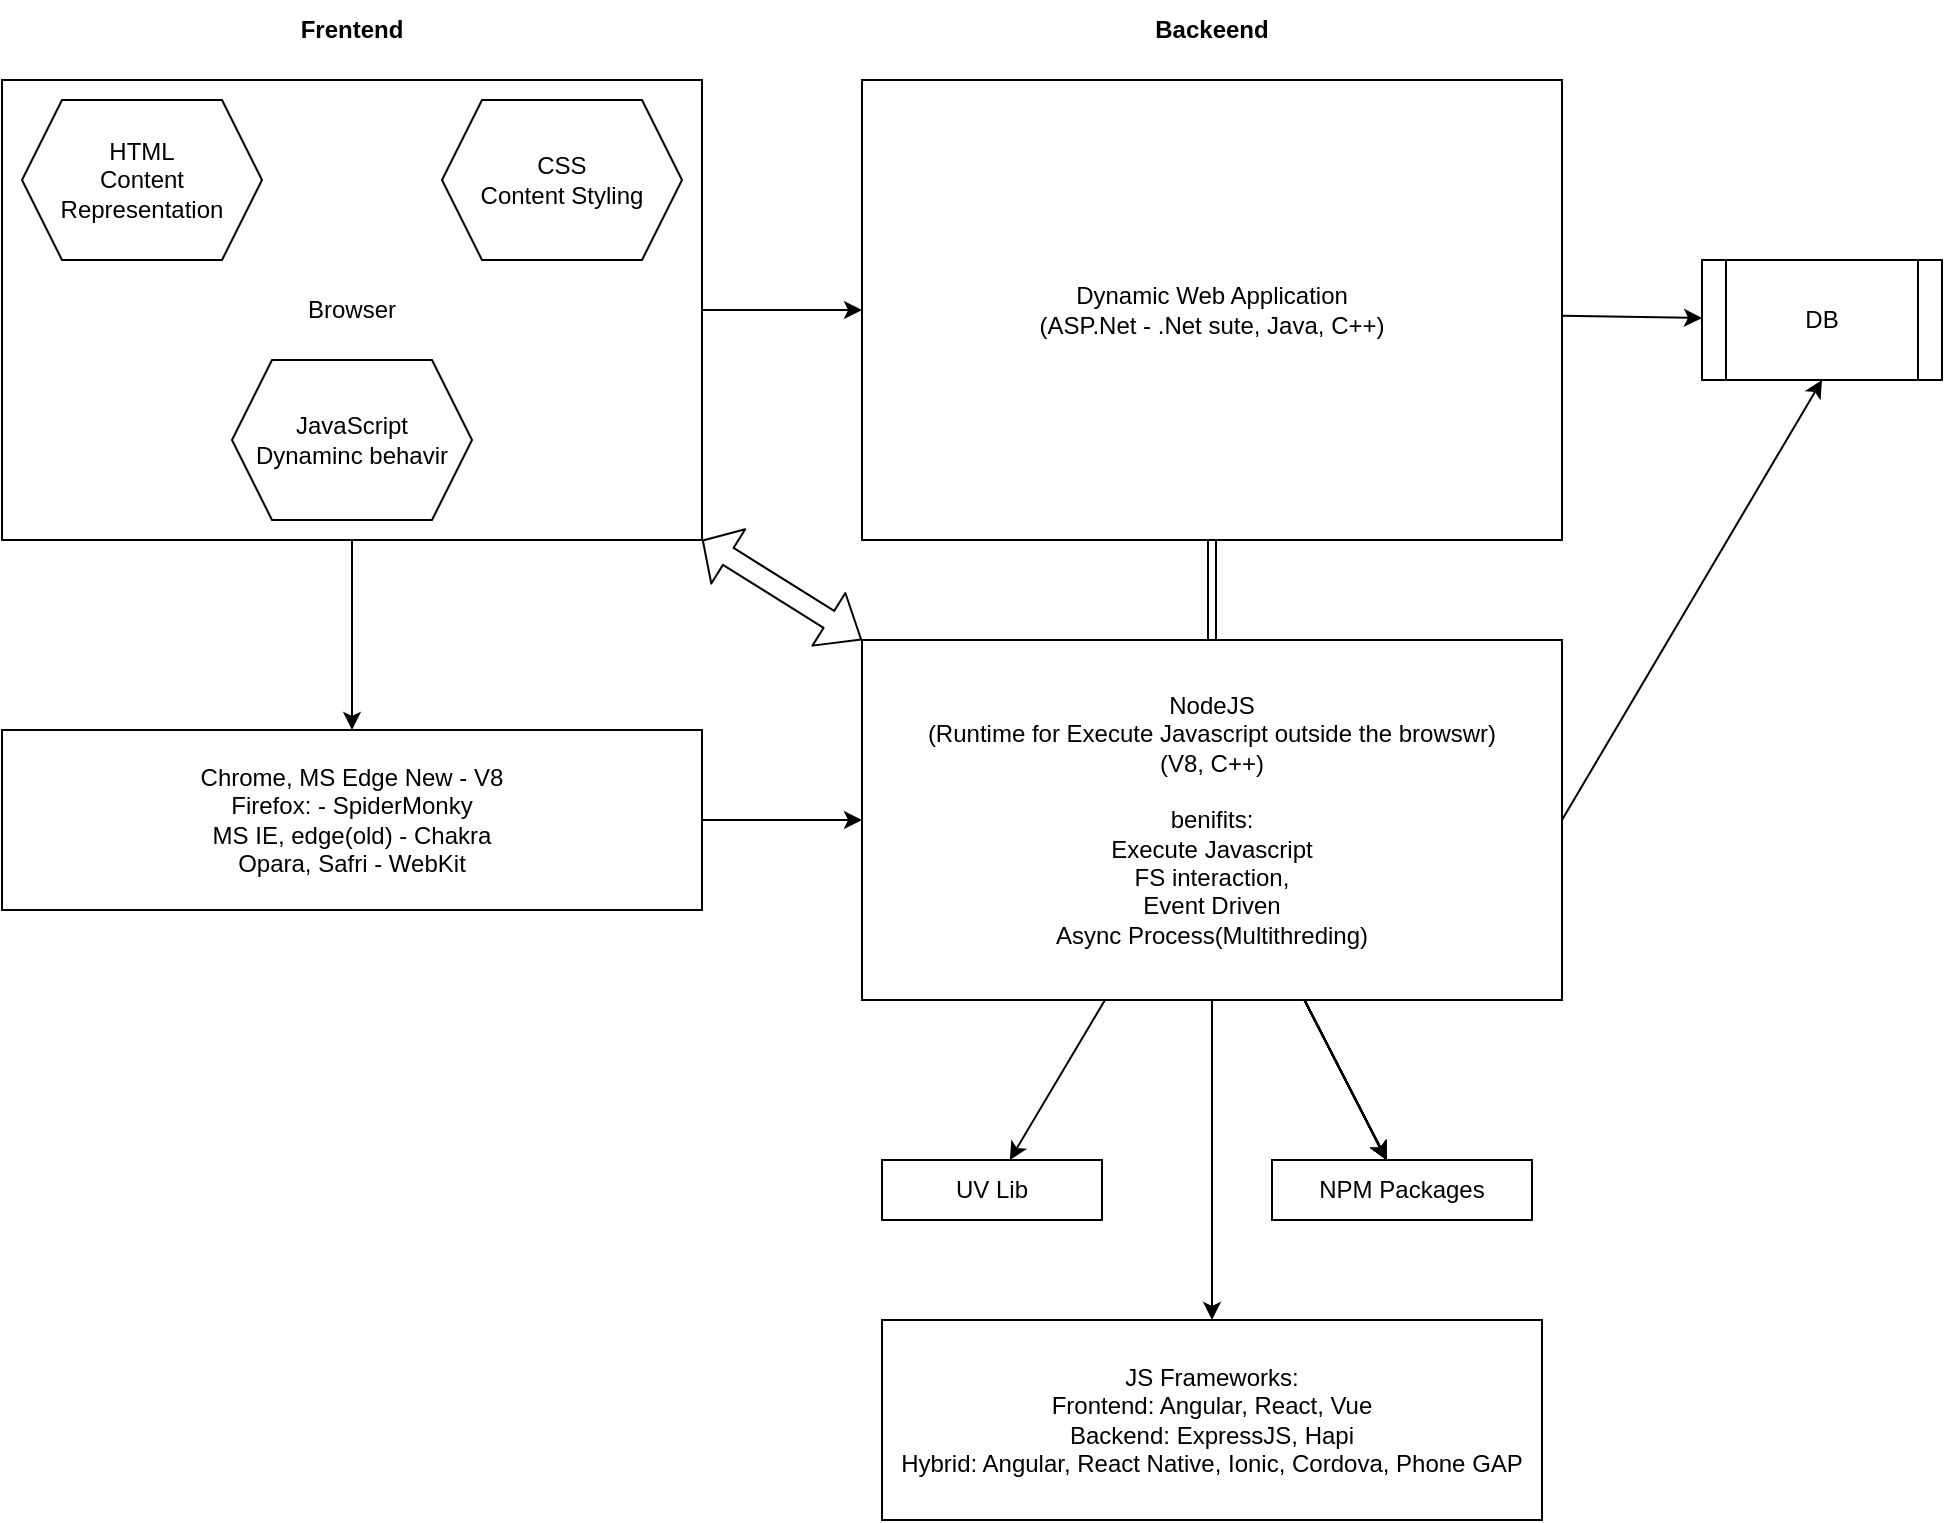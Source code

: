 <mxfile>
    <diagram id="UkjKrrKIX9A_jS4rjHeZ" name="Page-1">
        <mxGraphModel dx="1242" dy="568" grid="1" gridSize="10" guides="1" tooltips="1" connect="1" arrows="1" fold="1" page="1" pageScale="1" pageWidth="1100" pageHeight="850" math="0" shadow="0">
            <root>
                <mxCell id="0"/>
                <mxCell id="1" parent="0"/>
                <mxCell id="7" value="" style="edgeStyle=none;html=1;" edge="1" parent="1" source="2" target="6">
                    <mxGeometry relative="1" as="geometry"/>
                </mxCell>
                <mxCell id="13" value="" style="edgeStyle=none;html=1;" edge="1" parent="1" source="2" target="12">
                    <mxGeometry relative="1" as="geometry"/>
                </mxCell>
                <mxCell id="2" value="Browser&lt;br&gt;" style="rounded=0;whiteSpace=wrap;html=1;" vertex="1" parent="1">
                    <mxGeometry x="70" y="60" width="350" height="230" as="geometry"/>
                </mxCell>
                <mxCell id="3" value="HTML&lt;br&gt;Content Representation" style="shape=hexagon;perimeter=hexagonPerimeter2;whiteSpace=wrap;html=1;fixedSize=1;" vertex="1" parent="1">
                    <mxGeometry x="80" y="70" width="120" height="80" as="geometry"/>
                </mxCell>
                <mxCell id="4" value="CSS&lt;br&gt;Content Styling" style="shape=hexagon;perimeter=hexagonPerimeter2;whiteSpace=wrap;html=1;fixedSize=1;" vertex="1" parent="1">
                    <mxGeometry x="290" y="70" width="120" height="80" as="geometry"/>
                </mxCell>
                <mxCell id="5" value="JavaScript&lt;br&gt;Dynaminc behavir" style="shape=hexagon;perimeter=hexagonPerimeter2;whiteSpace=wrap;html=1;fixedSize=1;" vertex="1" parent="1">
                    <mxGeometry x="185" y="200" width="120" height="80" as="geometry"/>
                </mxCell>
                <mxCell id="11" value="" style="edgeStyle=none;html=1;" edge="1" parent="1" source="6" target="10">
                    <mxGeometry relative="1" as="geometry"/>
                </mxCell>
                <mxCell id="16" value="" style="edgeStyle=none;html=1;shape=link;" edge="1" parent="1" source="6" target="14">
                    <mxGeometry relative="1" as="geometry"/>
                </mxCell>
                <mxCell id="6" value="Dynamic Web Application&lt;br&gt;(ASP.Net - .Net sute, Java, C++)&lt;br&gt;" style="rounded=0;whiteSpace=wrap;html=1;" vertex="1" parent="1">
                    <mxGeometry x="500" y="60" width="350" height="230" as="geometry"/>
                </mxCell>
                <mxCell id="8" value="&lt;b&gt;Frentend&lt;/b&gt;" style="text;html=1;strokeColor=none;fillColor=none;align=center;verticalAlign=middle;whiteSpace=wrap;rounded=0;" vertex="1" parent="1">
                    <mxGeometry x="215" y="20" width="60" height="30" as="geometry"/>
                </mxCell>
                <mxCell id="9" value="&lt;b&gt;Backeend&lt;/b&gt;" style="text;html=1;strokeColor=none;fillColor=none;align=center;verticalAlign=middle;whiteSpace=wrap;rounded=0;" vertex="1" parent="1">
                    <mxGeometry x="645" y="20" width="60" height="30" as="geometry"/>
                </mxCell>
                <mxCell id="10" value="DB" style="shape=process;whiteSpace=wrap;html=1;backgroundOutline=1;rounded=0;" vertex="1" parent="1">
                    <mxGeometry x="920" y="150" width="120" height="60" as="geometry"/>
                </mxCell>
                <mxCell id="15" value="" style="edgeStyle=none;html=1;" edge="1" parent="1" source="12" target="14">
                    <mxGeometry relative="1" as="geometry"/>
                </mxCell>
                <mxCell id="12" value="Chrome, MS Edge New - V8&lt;br&gt;Firefox: - SpiderMonky&lt;br&gt;MS IE, edge(old) - Chakra&lt;br&gt;Opara, Safri - WebKit" style="rounded=0;whiteSpace=wrap;html=1;" vertex="1" parent="1">
                    <mxGeometry x="70" y="385" width="350" height="90" as="geometry"/>
                </mxCell>
                <mxCell id="18" style="edgeStyle=none;html=1;exitX=1;exitY=0.5;exitDx=0;exitDy=0;entryX=0.5;entryY=1;entryDx=0;entryDy=0;" edge="1" parent="1" source="14" target="10">
                    <mxGeometry relative="1" as="geometry"/>
                </mxCell>
                <mxCell id="20" value="" style="edgeStyle=none;html=1;" edge="1" parent="1" source="14" target="19">
                    <mxGeometry relative="1" as="geometry"/>
                </mxCell>
                <mxCell id="22" value="" style="edgeStyle=none;html=1;" edge="1" parent="1" source="14" target="21">
                    <mxGeometry relative="1" as="geometry"/>
                </mxCell>
                <mxCell id="26" value="" style="edgeStyle=none;html=1;" edge="1" parent="1" source="14" target="21">
                    <mxGeometry relative="1" as="geometry"/>
                </mxCell>
                <mxCell id="27" value="" style="edgeStyle=none;html=1;" edge="1" parent="1" source="14" target="21">
                    <mxGeometry relative="1" as="geometry"/>
                </mxCell>
                <mxCell id="28" value="" style="edgeStyle=none;html=1;" edge="1" parent="1" source="14" target="21">
                    <mxGeometry relative="1" as="geometry"/>
                </mxCell>
                <mxCell id="29" value="" style="edgeStyle=none;html=1;" edge="1" parent="1" source="14" target="21">
                    <mxGeometry relative="1" as="geometry"/>
                </mxCell>
                <mxCell id="31" value="" style="edgeStyle=none;html=1;" edge="1" parent="1" source="14" target="21">
                    <mxGeometry relative="1" as="geometry"/>
                </mxCell>
                <mxCell id="14" value="NodeJS&lt;br&gt;(Runtime for Execute Javascript outside the browswr)&lt;br&gt;(V8, C++)&lt;br&gt;&lt;br&gt;benifits:&lt;br&gt;Execute Javascript&lt;br&gt;FS interaction,&lt;br&gt;Event Driven&lt;br&gt;Async Process(Multithreding)" style="rounded=0;whiteSpace=wrap;html=1;" vertex="1" parent="1">
                    <mxGeometry x="500" y="340" width="350" height="180" as="geometry"/>
                </mxCell>
                <mxCell id="19" value="UV Lib" style="rounded=0;whiteSpace=wrap;html=1;" vertex="1" parent="1">
                    <mxGeometry x="510" y="600" width="110" height="30" as="geometry"/>
                </mxCell>
                <mxCell id="21" value="NPM Packages" style="rounded=0;whiteSpace=wrap;html=1;" vertex="1" parent="1">
                    <mxGeometry x="705" y="600" width="130" height="30" as="geometry"/>
                </mxCell>
                <mxCell id="25" value="" style="shape=flexArrow;endArrow=classic;startArrow=classic;html=1;entryX=1;entryY=1;entryDx=0;entryDy=0;exitX=0;exitY=0;exitDx=0;exitDy=0;endWidth=21;endSize=4.66;" edge="1" parent="1" source="14" target="2">
                    <mxGeometry width="100" height="100" relative="1" as="geometry">
                        <mxPoint x="590" y="370" as="sourcePoint"/>
                        <mxPoint x="690" y="270" as="targetPoint"/>
                    </mxGeometry>
                </mxCell>
                <mxCell id="30" value="JS Frameworks:&lt;br&gt;Frontend: Angular, React, Vue&lt;br&gt;Backend: ExpressJS, Hapi&lt;br&gt;Hybrid: Angular, React Native, Ionic, Cordova, Phone GAP" style="rounded=0;whiteSpace=wrap;html=1;" vertex="1" parent="1">
                    <mxGeometry x="510" y="680" width="330" height="100" as="geometry"/>
                </mxCell>
                <mxCell id="32" value="" style="endArrow=classic;html=1;entryX=0.5;entryY=0;entryDx=0;entryDy=0;" edge="1" parent="1" source="14" target="30">
                    <mxGeometry width="50" height="50" relative="1" as="geometry">
                        <mxPoint x="610" y="770" as="sourcePoint"/>
                        <mxPoint x="660" y="720" as="targetPoint"/>
                    </mxGeometry>
                </mxCell>
            </root>
        </mxGraphModel>
    </diagram>
</mxfile>